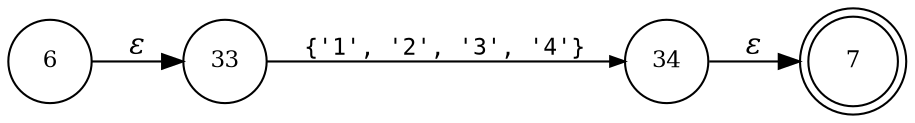 digraph ATN {
rankdir=LR;
s7[fontsize=11, label="7", shape=doublecircle, fixedsize=true, width=.6];
s33[fontsize=11,label="33", shape=circle, fixedsize=true, width=.55, peripheries=1];
s34[fontsize=11,label="34", shape=circle, fixedsize=true, width=.55, peripheries=1];
s6[fontsize=11,label="6", shape=circle, fixedsize=true, width=.55, peripheries=1];
s6 -> s33 [fontname="Times-Italic", label="&epsilon;"];
s33 -> s34 [fontsize=11, fontname="Courier", arrowsize=.7, label = "{'1', '2', '3', '4'}", arrowhead = normal];
s34 -> s7 [fontname="Times-Italic", label="&epsilon;"];
}